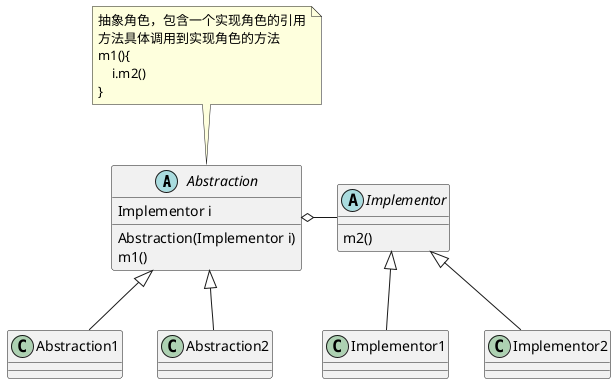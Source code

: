 @startuml

abstract class Abstraction{
    Implementor i
    Abstraction(Implementor i)
    m1()
}
note top
抽象角色，包含一个实现角色的引用
方法具体调用到实现角色的方法
m1(){
    i.m2()
}
end note

class Abstraction1{}

class Abstraction2{}

abstract class Implementor{
    m2()
}

class Implementor1{}

class Implementor2{}

Abstraction o- Implementor
Abstraction <|-- Abstraction1
Abstraction <|-- Abstraction2
Implementor <|-- Implementor1
Implementor <|-- Implementor2

@enduml